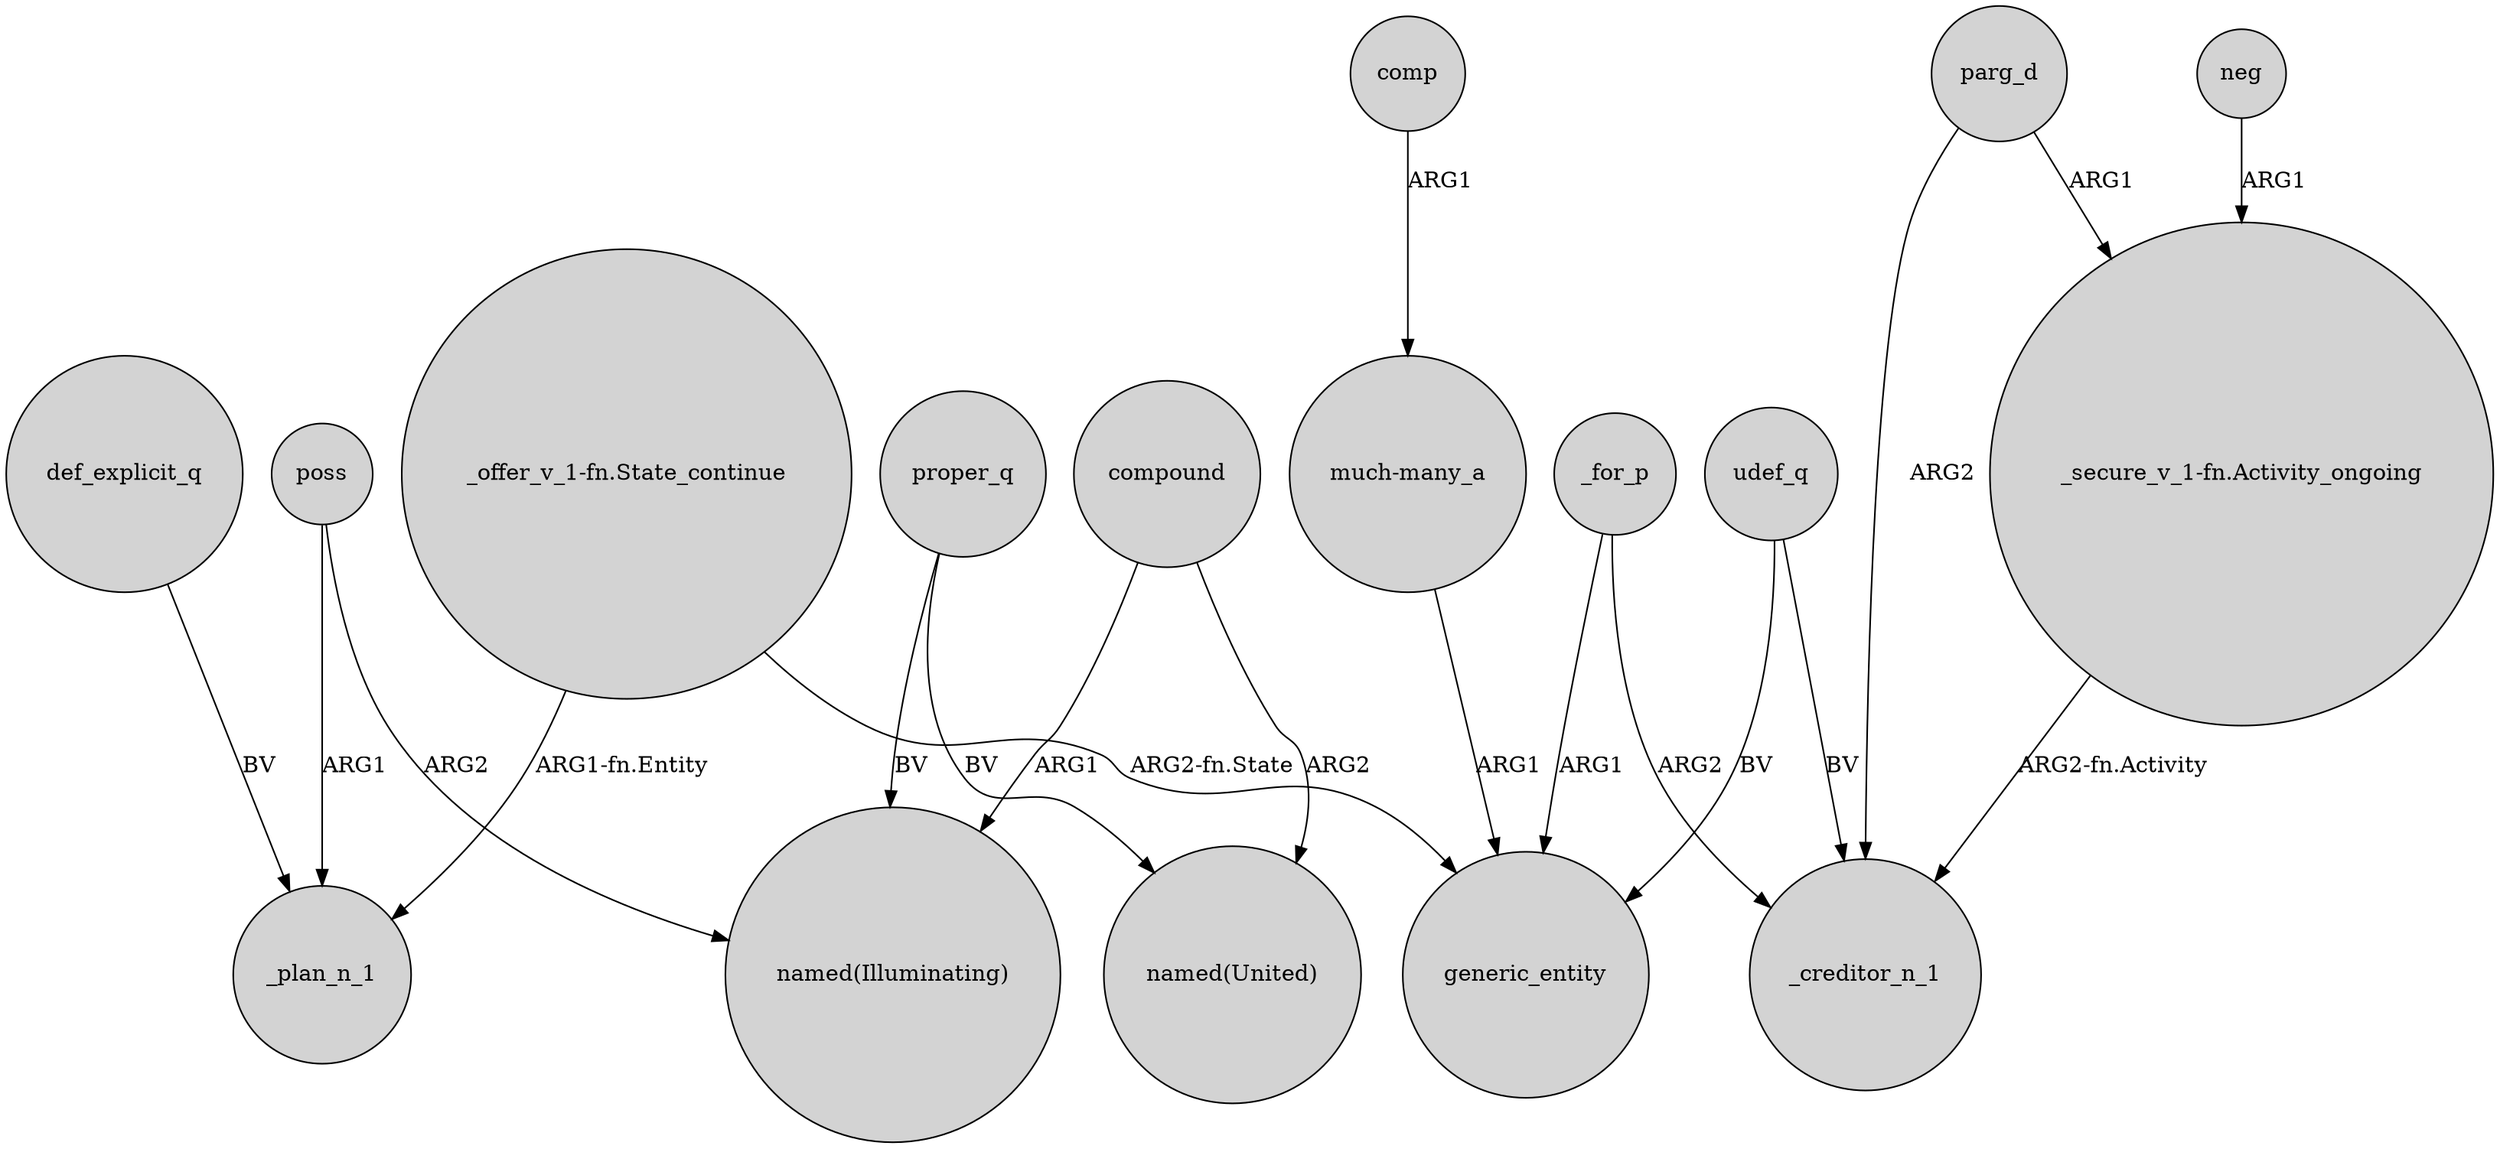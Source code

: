 digraph {
	node [shape=circle style=filled]
	"_offer_v_1-fn.State_continue" -> _plan_n_1 [label="ARG1-fn.Entity"]
	compound -> "named(Illuminating)" [label=ARG1]
	parg_d -> "_secure_v_1-fn.Activity_ongoing" [label=ARG1]
	_for_p -> _creditor_n_1 [label=ARG2]
	neg -> "_secure_v_1-fn.Activity_ongoing" [label=ARG1]
	compound -> "named(United)" [label=ARG2]
	def_explicit_q -> _plan_n_1 [label=BV]
	proper_q -> "named(Illuminating)" [label=BV]
	udef_q -> generic_entity [label=BV]
	"_secure_v_1-fn.Activity_ongoing" -> _creditor_n_1 [label="ARG2-fn.Activity"]
	poss -> "named(Illuminating)" [label=ARG2]
	comp -> "much-many_a" [label=ARG1]
	"_offer_v_1-fn.State_continue" -> generic_entity [label="ARG2-fn.State"]
	poss -> _plan_n_1 [label=ARG1]
	"much-many_a" -> generic_entity [label=ARG1]
	_for_p -> generic_entity [label=ARG1]
	proper_q -> "named(United)" [label=BV]
	udef_q -> _creditor_n_1 [label=BV]
	parg_d -> _creditor_n_1 [label=ARG2]
}
